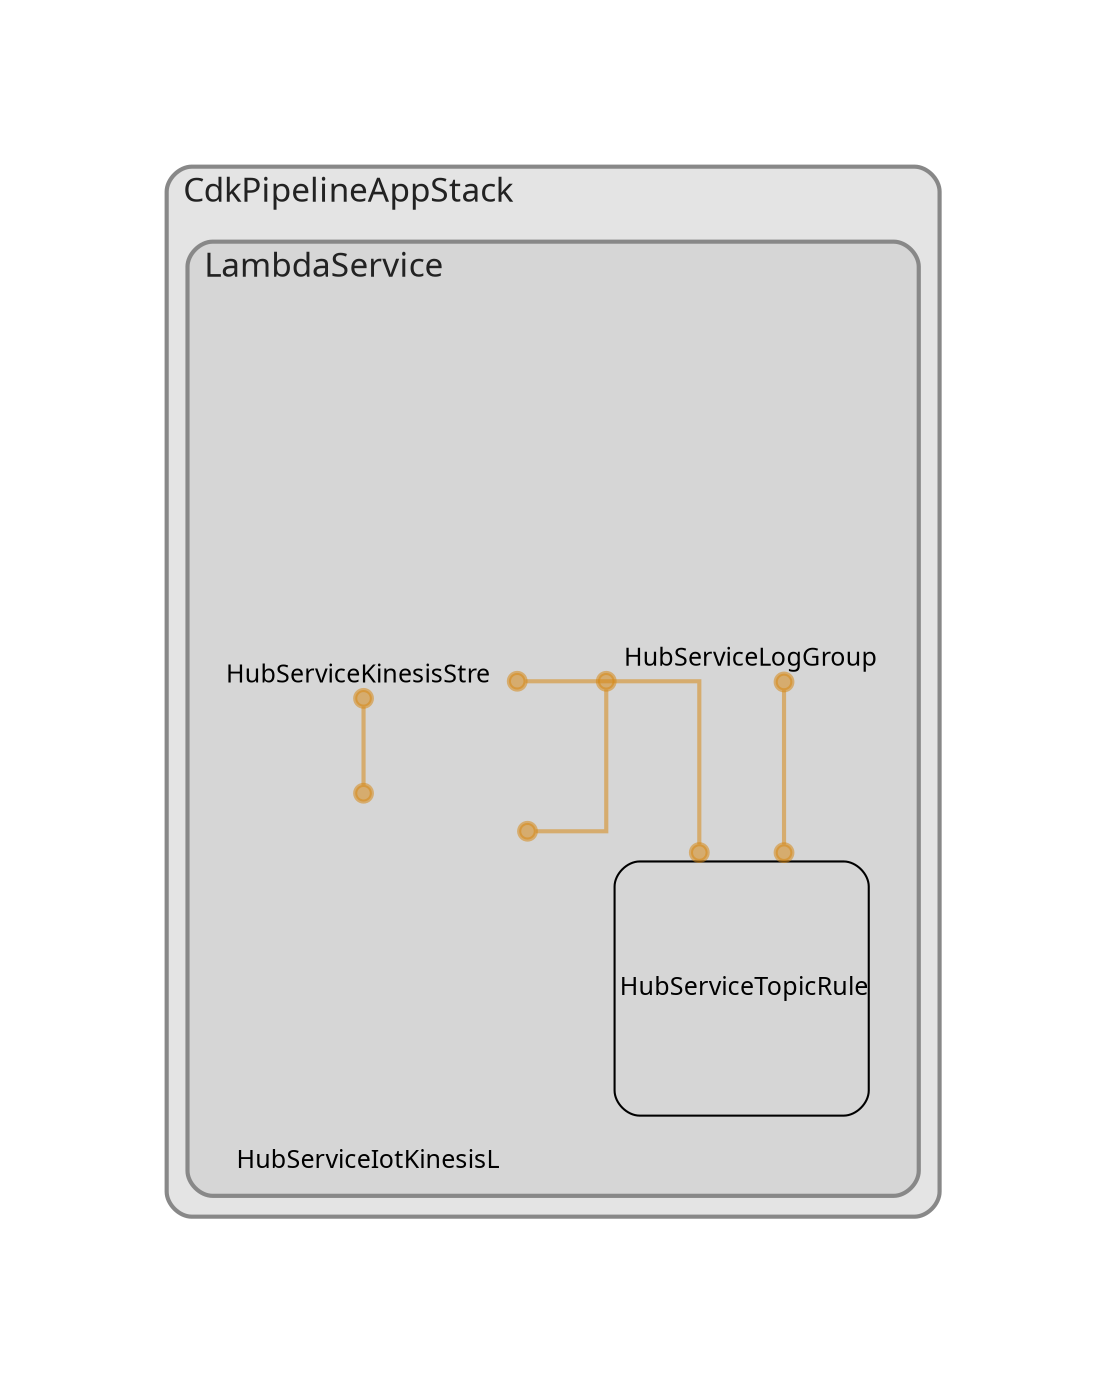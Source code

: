 digraph "Diagram" {
  splines = "ortho";
  pad = "1.0";
  nodesep = "0.60";
  ranksep = "0.75";
  fontname = "Sans-Serif";
  fontsize = "15";
  dpi = "200";
  rankdir = "BT";
  compound = "true";
  fontcolor = "#222222";
  edge [
    color = "#D5871488",
    penwidth = 2,
    arrowhead = "dot",
    arrowtail = "dot",
  ];
  node [
    shape = "box",
    style = "rounded",
    fixedsize = true,
    width = 1.7,
    height = 1.7,
    labelloc = "c",
    imagescale = true,
    fontname = "Sans-Serif",
    fontsize = 8,
    margin = 8,
  ];
  subgraph "CdkPipelineAppStack" {
    subgraph "cluster-SubGraph.CdkPipelineAppStack" {
      graph [
        label = "CdkPipelineAppStack",
        labelloc = "b",
        labeljust = "l",
        margin = "10",
        fontsize = "16",
        penwidth = "2",
        pencolor = "#888888",
        style = "filled,rounded",
        fillcolor = "#e4e4e4",
      ];
      subgraph "cluster-SubGraph.LambdaService" {
        graph [
          label = "LambdaService",
          labelloc = "b",
          labeljust = "l",
          margin = "10",
          fontsize = "16",
          penwidth = "2",
          pencolor = "#888888",
          style = "filled,rounded",
          fillcolor = "#d6d6d6",
        ];
        "CdkPipelineAppStack/LambdaService/HubServiceKinesisStream" [
          label = "\nHubServiceKinesisStre",
          fontsize = 12,
          image = "/Users/user1/Documents/GitHub/iot-kinesis-lambda-app/node_modules/cdk-dia/icons/aws/Service/Arch_Analytics/Arch_64/Arch_Amazon-Kinesis_64@5x.png",
          imagescale = "true",
          imagepos = "tc",
          penwidth = "0",
          shape = "node",
          fixedsize = "true",
          labelloc = "b",
          width = 2,
          height = 2.4819999999999998,
        ];
        "CdkPipelineAppStack/LambdaService/HubServiceLogGroup" [
          label = " HubServiceLogGroup",
          fontsize = 12,
          image = "/Users/user1/Documents/GitHub/iot-kinesis-lambda-app/node_modules/cdk-dia/icons/aws/Resource/Res_Management-Governance/Res_48_Dark/Res_Amazon-Cloudwatch_Logs_48_Dark_gen.png",
          imagescale = "true",
          imagepos = "tc",
          penwidth = "0",
          shape = "node",
          fixedsize = "true",
          labelloc = "b",
          width = 2,
          height = 2.266,
        ];
        "CdkPipelineAppStack/LambdaService/HubServiceTopicRule" [
          label = " HubServiceTopicRule",
          fontsize = 12,
        ];
        "CdkPipelineAppStack/LambdaService/HubServiceIotKinesisLambda" [
          label = "\nHubServiceIotKinesisL",
          fontsize = 12,
          image = "/Users/user1/Documents/GitHub/iot-kinesis-lambda-app/node_modules/cdk-dia/icons/aws/Service/Arch_Compute/64/Arch_AWS-Lambda_64@5x.png",
          imagescale = "true",
          imagepos = "tc",
          penwidth = "0",
          shape = "node",
          fixedsize = "true",
          labelloc = "b",
          width = 2,
          height = 2.4819999999999998,
        ];
      }
    }
  }
  "CdkPipelineAppStack/LambdaService/HubServiceTopicRule" -> "CdkPipelineAppStack/LambdaService/HubServiceKinesisStream" [
    dir = "both",
  ];
  "CdkPipelineAppStack/LambdaService/HubServiceTopicRule" -> "CdkPipelineAppStack/LambdaService/HubServiceLogGroup" [
    dir = "both",
  ];
  "CdkPipelineAppStack/LambdaService/HubServiceIotKinesisLambda" -> "CdkPipelineAppStack/LambdaService/HubServiceKinesisStream" [
    dir = "both",
  ];
  "CdkPipelineAppStack/LambdaService/HubServiceIotKinesisLambda" -> "CdkPipelineAppStack/LambdaService/HubServiceLogGroup" [
    dir = "both",
  ];
}
